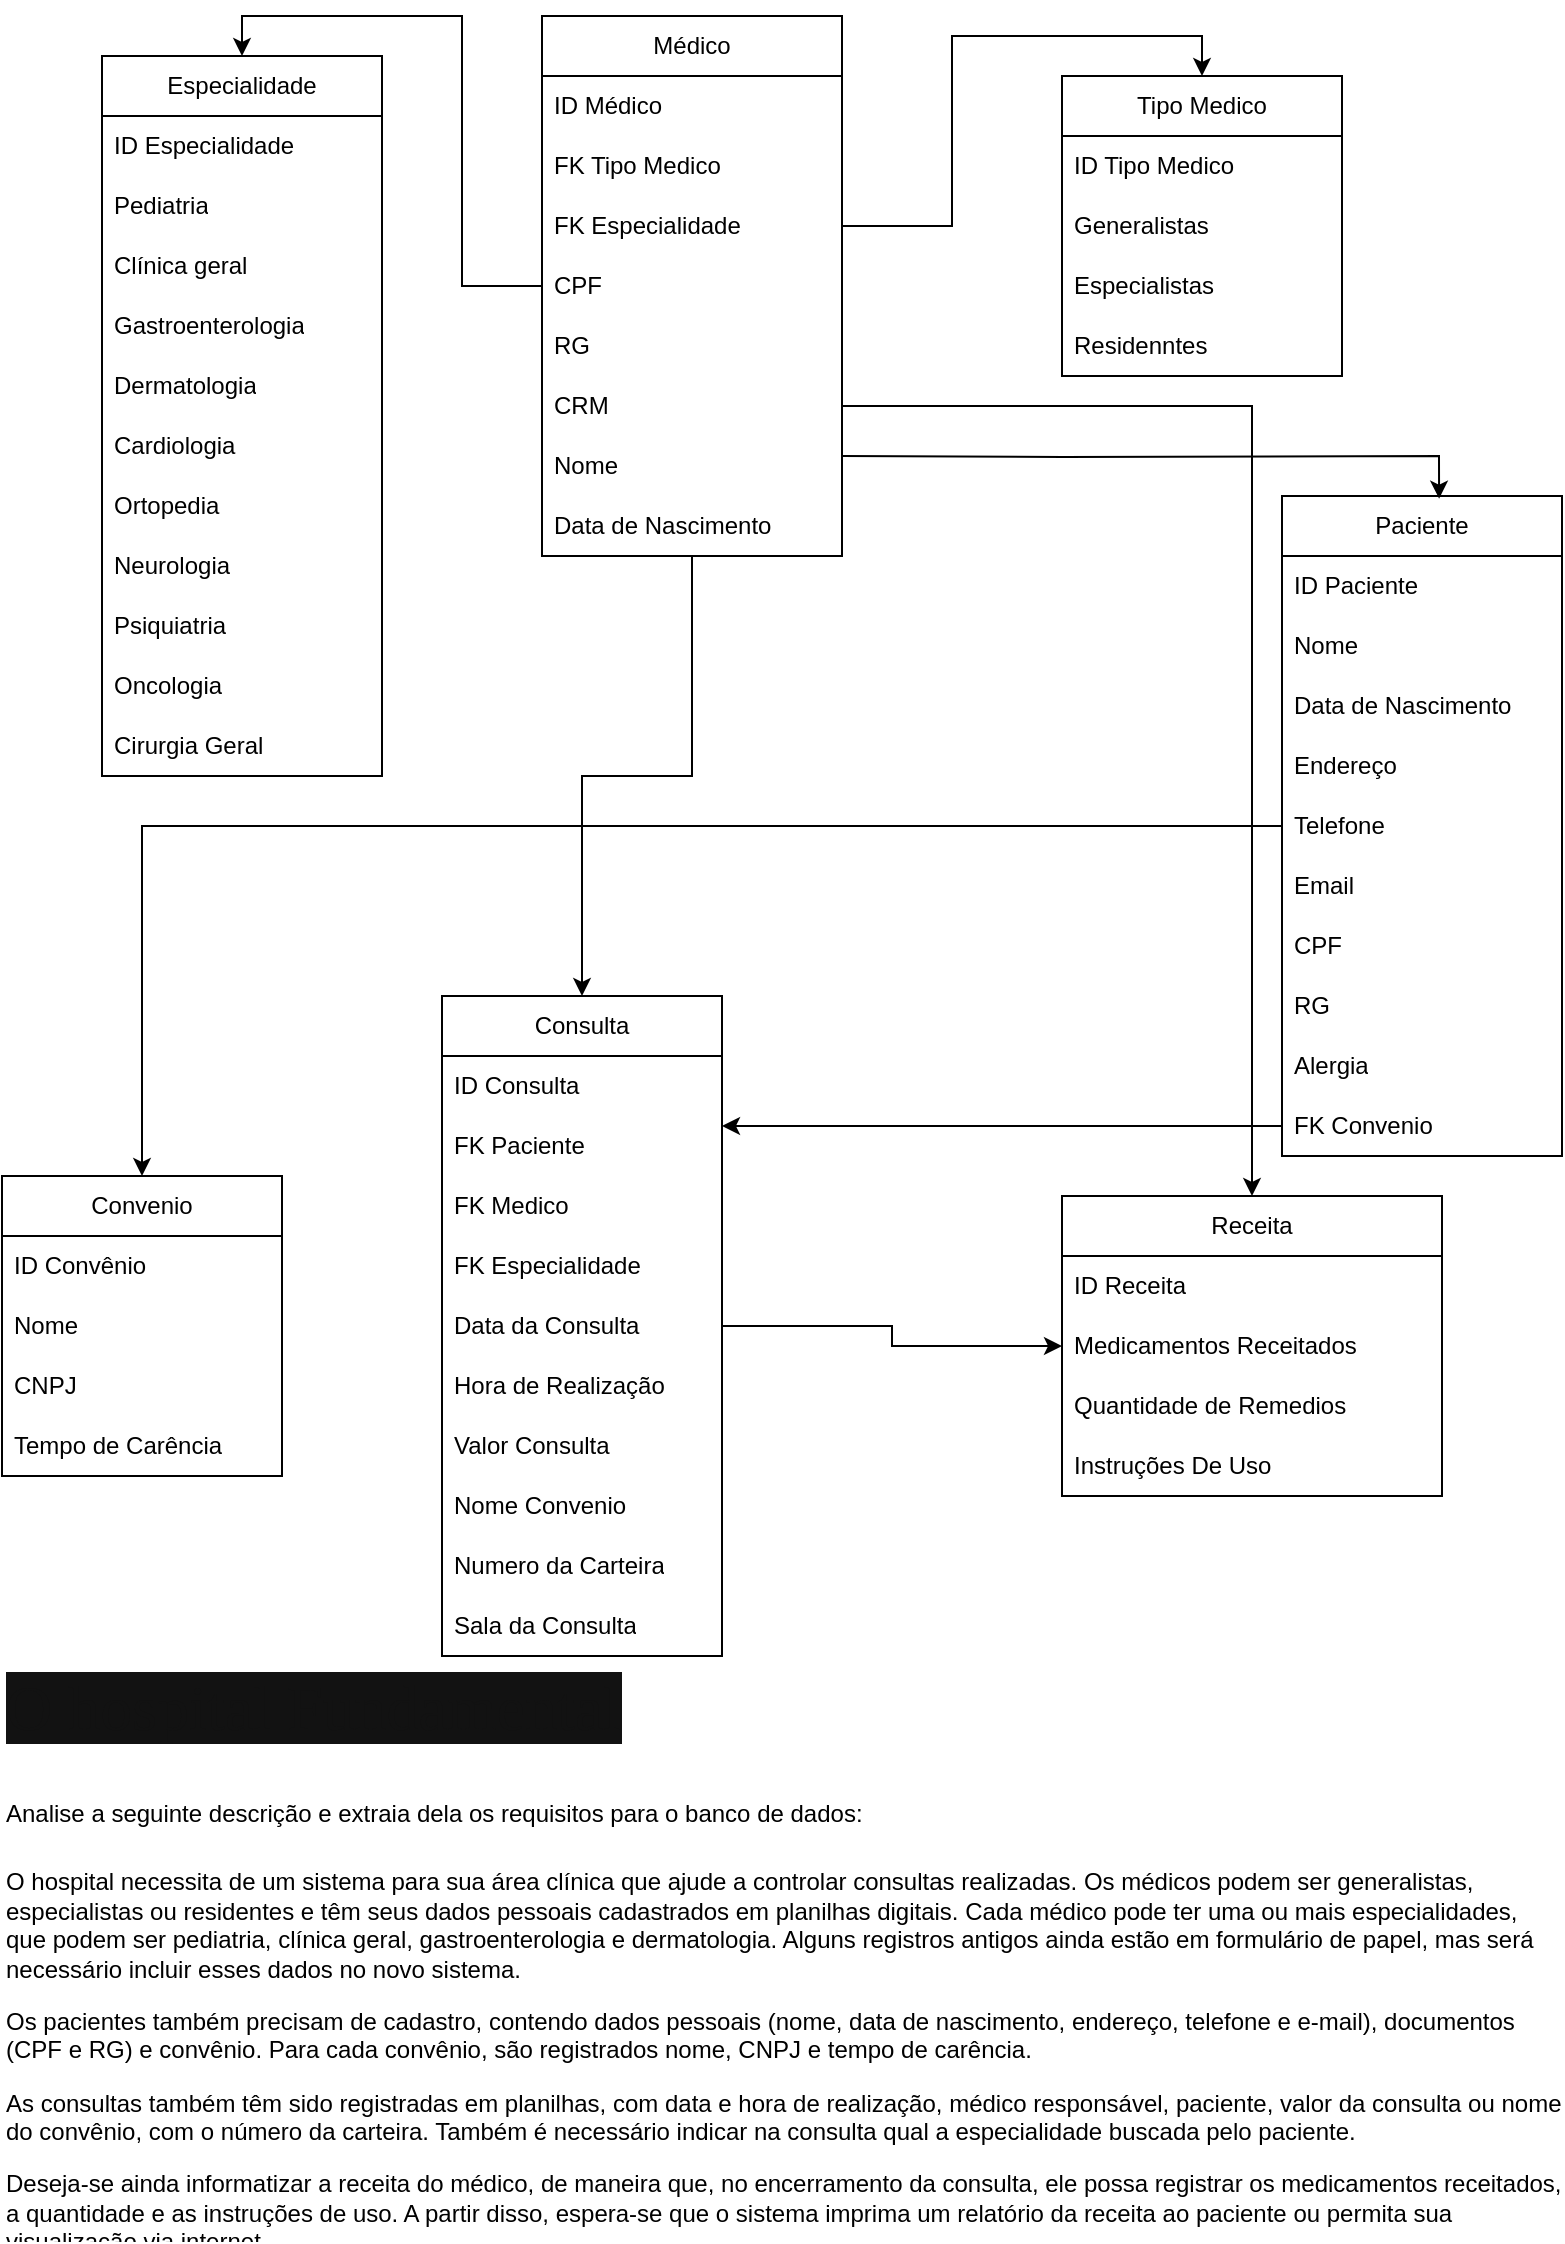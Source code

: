 <mxfile version="26.2.14">
  <diagram id="C5RBs43oDa-KdzZeNtuy" name="Page-1">
    <mxGraphModel dx="1154" dy="663" grid="1" gridSize="10" guides="1" tooltips="1" connect="1" arrows="1" fold="1" page="1" pageScale="1" pageWidth="827" pageHeight="1169" math="0" shadow="0">
      <root>
        <mxCell id="WIyWlLk6GJQsqaUBKTNV-0" />
        <mxCell id="WIyWlLk6GJQsqaUBKTNV-1" parent="WIyWlLk6GJQsqaUBKTNV-0" />
        <mxCell id="vYrn_LqcB6N78XJErvun-64" style="edgeStyle=orthogonalEdgeStyle;rounded=0;orthogonalLoop=1;jettySize=auto;html=1;entryX=0.5;entryY=0;entryDx=0;entryDy=0;" edge="1" parent="WIyWlLk6GJQsqaUBKTNV-1" source="vYrn_LqcB6N78XJErvun-0" target="vYrn_LqcB6N78XJErvun-4">
          <mxGeometry relative="1" as="geometry" />
        </mxCell>
        <mxCell id="vYrn_LqcB6N78XJErvun-78" style="edgeStyle=orthogonalEdgeStyle;rounded=0;orthogonalLoop=1;jettySize=auto;html=1;" edge="1" parent="WIyWlLk6GJQsqaUBKTNV-1" source="vYrn_LqcB6N78XJErvun-0" target="vYrn_LqcB6N78XJErvun-22">
          <mxGeometry relative="1" as="geometry" />
        </mxCell>
        <mxCell id="vYrn_LqcB6N78XJErvun-0" value="Médico" style="swimlane;fontStyle=0;childLayout=stackLayout;horizontal=1;startSize=30;horizontalStack=0;resizeParent=1;resizeParentMax=0;resizeLast=0;collapsible=1;marginBottom=0;whiteSpace=wrap;html=1;" vertex="1" parent="WIyWlLk6GJQsqaUBKTNV-1">
          <mxGeometry x="290" y="30" width="150" height="270" as="geometry">
            <mxRectangle x="300" y="220" width="90" height="30" as="alternateBounds" />
          </mxGeometry>
        </mxCell>
        <mxCell id="vYrn_LqcB6N78XJErvun-45" value="ID Médico" style="text;strokeColor=none;fillColor=none;align=left;verticalAlign=middle;spacingLeft=4;spacingRight=4;overflow=hidden;points=[[0,0.5],[1,0.5]];portConstraint=eastwest;rotatable=0;whiteSpace=wrap;html=1;" vertex="1" parent="vYrn_LqcB6N78XJErvun-0">
          <mxGeometry y="30" width="150" height="30" as="geometry" />
        </mxCell>
        <mxCell id="vYrn_LqcB6N78XJErvun-1" value="FK Tipo Medico" style="text;strokeColor=none;fillColor=none;align=left;verticalAlign=middle;spacingLeft=4;spacingRight=4;overflow=hidden;points=[[0,0.5],[1,0.5]];portConstraint=eastwest;rotatable=0;whiteSpace=wrap;html=1;fontColor=light-dark(#000000,#FFFFFF);" vertex="1" parent="vYrn_LqcB6N78XJErvun-0">
          <mxGeometry y="60" width="150" height="30" as="geometry" />
        </mxCell>
        <mxCell id="vYrn_LqcB6N78XJErvun-54" value="FK Especialidade" style="text;strokeColor=none;fillColor=none;align=left;verticalAlign=middle;spacingLeft=4;spacingRight=4;overflow=hidden;points=[[0,0.5],[1,0.5]];portConstraint=eastwest;rotatable=0;whiteSpace=wrap;html=1;" vertex="1" parent="vYrn_LqcB6N78XJErvun-0">
          <mxGeometry y="90" width="150" height="30" as="geometry" />
        </mxCell>
        <mxCell id="vYrn_LqcB6N78XJErvun-50" value="CPF" style="text;strokeColor=none;fillColor=none;align=left;verticalAlign=middle;spacingLeft=4;spacingRight=4;overflow=hidden;points=[[0,0.5],[1,0.5]];portConstraint=eastwest;rotatable=0;whiteSpace=wrap;html=1;" vertex="1" parent="vYrn_LqcB6N78XJErvun-0">
          <mxGeometry y="120" width="150" height="30" as="geometry" />
        </mxCell>
        <mxCell id="vYrn_LqcB6N78XJErvun-51" value="RG" style="text;strokeColor=none;fillColor=none;align=left;verticalAlign=middle;spacingLeft=4;spacingRight=4;overflow=hidden;points=[[0,0.5],[1,0.5]];portConstraint=eastwest;rotatable=0;whiteSpace=wrap;html=1;" vertex="1" parent="vYrn_LqcB6N78XJErvun-0">
          <mxGeometry y="150" width="150" height="30" as="geometry" />
        </mxCell>
        <mxCell id="vYrn_LqcB6N78XJErvun-52" value="CRM" style="text;strokeColor=none;fillColor=none;align=left;verticalAlign=middle;spacingLeft=4;spacingRight=4;overflow=hidden;points=[[0,0.5],[1,0.5]];portConstraint=eastwest;rotatable=0;whiteSpace=wrap;html=1;" vertex="1" parent="vYrn_LqcB6N78XJErvun-0">
          <mxGeometry y="180" width="150" height="30" as="geometry" />
        </mxCell>
        <mxCell id="vYrn_LqcB6N78XJErvun-63" value="Nome" style="text;strokeColor=none;fillColor=none;align=left;verticalAlign=middle;spacingLeft=4;spacingRight=4;overflow=hidden;points=[[0,0.5],[1,0.5]];portConstraint=eastwest;rotatable=0;whiteSpace=wrap;html=1;" vertex="1" parent="vYrn_LqcB6N78XJErvun-0">
          <mxGeometry y="210" width="150" height="30" as="geometry" />
        </mxCell>
        <mxCell id="vYrn_LqcB6N78XJErvun-62" value="Data de Nascimento" style="text;strokeColor=none;fillColor=none;align=left;verticalAlign=middle;spacingLeft=4;spacingRight=4;overflow=hidden;points=[[0,0.5],[1,0.5]];portConstraint=eastwest;rotatable=0;whiteSpace=wrap;html=1;" vertex="1" parent="vYrn_LqcB6N78XJErvun-0">
          <mxGeometry y="240" width="150" height="30" as="geometry" />
        </mxCell>
        <mxCell id="vYrn_LqcB6N78XJErvun-4" value="Especialidade" style="swimlane;fontStyle=0;childLayout=stackLayout;horizontal=1;startSize=30;horizontalStack=0;resizeParent=1;resizeParentMax=0;resizeLast=0;collapsible=1;marginBottom=0;whiteSpace=wrap;html=1;" vertex="1" parent="WIyWlLk6GJQsqaUBKTNV-1">
          <mxGeometry x="70" y="50" width="140" height="360" as="geometry" />
        </mxCell>
        <mxCell id="vYrn_LqcB6N78XJErvun-44" value="ID Especialidade" style="text;strokeColor=none;fillColor=none;align=left;verticalAlign=middle;spacingLeft=4;spacingRight=4;overflow=hidden;points=[[0,0.5],[1,0.5]];portConstraint=eastwest;rotatable=0;whiteSpace=wrap;html=1;" vertex="1" parent="vYrn_LqcB6N78XJErvun-4">
          <mxGeometry y="30" width="140" height="30" as="geometry" />
        </mxCell>
        <mxCell id="vYrn_LqcB6N78XJErvun-5" value="Pediatria" style="text;strokeColor=none;fillColor=none;align=left;verticalAlign=middle;spacingLeft=4;spacingRight=4;overflow=hidden;points=[[0,0.5],[1,0.5]];portConstraint=eastwest;rotatable=0;whiteSpace=wrap;html=1;" vertex="1" parent="vYrn_LqcB6N78XJErvun-4">
          <mxGeometry y="60" width="140" height="30" as="geometry" />
        </mxCell>
        <mxCell id="vYrn_LqcB6N78XJErvun-6" value="Clínica geral" style="text;strokeColor=none;fillColor=none;align=left;verticalAlign=middle;spacingLeft=4;spacingRight=4;overflow=hidden;points=[[0,0.5],[1,0.5]];portConstraint=eastwest;rotatable=0;whiteSpace=wrap;html=1;" vertex="1" parent="vYrn_LqcB6N78XJErvun-4">
          <mxGeometry y="90" width="140" height="30" as="geometry" />
        </mxCell>
        <mxCell id="vYrn_LqcB6N78XJErvun-7" value="Gastroenterologia" style="text;strokeColor=none;fillColor=none;align=left;verticalAlign=middle;spacingLeft=4;spacingRight=4;overflow=hidden;points=[[0,0.5],[1,0.5]];portConstraint=eastwest;rotatable=0;whiteSpace=wrap;html=1;" vertex="1" parent="vYrn_LqcB6N78XJErvun-4">
          <mxGeometry y="120" width="140" height="30" as="geometry" />
        </mxCell>
        <mxCell id="vYrn_LqcB6N78XJErvun-8" value="Dermatologia" style="text;strokeColor=none;fillColor=none;align=left;verticalAlign=middle;spacingLeft=4;spacingRight=4;overflow=hidden;points=[[0,0.5],[1,0.5]];portConstraint=eastwest;rotatable=0;whiteSpace=wrap;html=1;" vertex="1" parent="vYrn_LqcB6N78XJErvun-4">
          <mxGeometry y="150" width="140" height="30" as="geometry" />
        </mxCell>
        <mxCell id="vYrn_LqcB6N78XJErvun-65" value="Cardiologia" style="text;strokeColor=none;fillColor=none;align=left;verticalAlign=middle;spacingLeft=4;spacingRight=4;overflow=hidden;points=[[0,0.5],[1,0.5]];portConstraint=eastwest;rotatable=0;whiteSpace=wrap;html=1;" vertex="1" parent="vYrn_LqcB6N78XJErvun-4">
          <mxGeometry y="180" width="140" height="30" as="geometry" />
        </mxCell>
        <mxCell id="vYrn_LqcB6N78XJErvun-66" value="Ortopedia" style="text;strokeColor=none;fillColor=none;align=left;verticalAlign=middle;spacingLeft=4;spacingRight=4;overflow=hidden;points=[[0,0.5],[1,0.5]];portConstraint=eastwest;rotatable=0;whiteSpace=wrap;html=1;" vertex="1" parent="vYrn_LqcB6N78XJErvun-4">
          <mxGeometry y="210" width="140" height="30" as="geometry" />
        </mxCell>
        <mxCell id="vYrn_LqcB6N78XJErvun-67" value="Neurologia" style="text;strokeColor=none;fillColor=none;align=left;verticalAlign=middle;spacingLeft=4;spacingRight=4;overflow=hidden;points=[[0,0.5],[1,0.5]];portConstraint=eastwest;rotatable=0;whiteSpace=wrap;html=1;" vertex="1" parent="vYrn_LqcB6N78XJErvun-4">
          <mxGeometry y="240" width="140" height="30" as="geometry" />
        </mxCell>
        <mxCell id="vYrn_LqcB6N78XJErvun-68" value="Psiquiatria" style="text;strokeColor=none;fillColor=none;align=left;verticalAlign=middle;spacingLeft=4;spacingRight=4;overflow=hidden;points=[[0,0.5],[1,0.5]];portConstraint=eastwest;rotatable=0;whiteSpace=wrap;html=1;" vertex="1" parent="vYrn_LqcB6N78XJErvun-4">
          <mxGeometry y="270" width="140" height="30" as="geometry" />
        </mxCell>
        <mxCell id="vYrn_LqcB6N78XJErvun-69" value="Oncologia" style="text;strokeColor=none;fillColor=none;align=left;verticalAlign=middle;spacingLeft=4;spacingRight=4;overflow=hidden;points=[[0,0.5],[1,0.5]];portConstraint=eastwest;rotatable=0;whiteSpace=wrap;html=1;" vertex="1" parent="vYrn_LqcB6N78XJErvun-4">
          <mxGeometry y="300" width="140" height="30" as="geometry" />
        </mxCell>
        <mxCell id="vYrn_LqcB6N78XJErvun-70" value="Cirurgia Geral" style="text;strokeColor=none;fillColor=none;align=left;verticalAlign=middle;spacingLeft=4;spacingRight=4;overflow=hidden;points=[[0,0.5],[1,0.5]];portConstraint=eastwest;rotatable=0;whiteSpace=wrap;html=1;" vertex="1" parent="vYrn_LqcB6N78XJErvun-4">
          <mxGeometry y="330" width="140" height="30" as="geometry" />
        </mxCell>
        <mxCell id="vYrn_LqcB6N78XJErvun-42" style="edgeStyle=orthogonalEdgeStyle;rounded=0;orthogonalLoop=1;jettySize=auto;html=1;exitX=0;exitY=0.5;exitDx=0;exitDy=0;" edge="1" parent="WIyWlLk6GJQsqaUBKTNV-1" source="vYrn_LqcB6N78XJErvun-40" target="vYrn_LqcB6N78XJErvun-22">
          <mxGeometry relative="1" as="geometry">
            <mxPoint x="735.0" y="584.5" as="sourcePoint" />
            <mxPoint x="440" y="804.5" as="targetPoint" />
            <Array as="points">
              <mxPoint x="320" y="585" />
              <mxPoint x="320" y="685" />
            </Array>
          </mxGeometry>
        </mxCell>
        <mxCell id="vYrn_LqcB6N78XJErvun-10" value="Paciente" style="swimlane;fontStyle=0;childLayout=stackLayout;horizontal=1;startSize=30;horizontalStack=0;resizeParent=1;resizeParentMax=0;resizeLast=0;collapsible=1;marginBottom=0;whiteSpace=wrap;html=1;" vertex="1" parent="WIyWlLk6GJQsqaUBKTNV-1">
          <mxGeometry x="660" y="270" width="140" height="330" as="geometry" />
        </mxCell>
        <mxCell id="vYrn_LqcB6N78XJErvun-46" value="ID Paciente" style="text;strokeColor=none;fillColor=none;align=left;verticalAlign=middle;spacingLeft=4;spacingRight=4;overflow=hidden;points=[[0,0.5],[1,0.5]];portConstraint=eastwest;rotatable=0;whiteSpace=wrap;html=1;" vertex="1" parent="vYrn_LqcB6N78XJErvun-10">
          <mxGeometry y="30" width="140" height="30" as="geometry" />
        </mxCell>
        <mxCell id="vYrn_LqcB6N78XJErvun-11" value="Nome" style="text;strokeColor=none;fillColor=none;align=left;verticalAlign=middle;spacingLeft=4;spacingRight=4;overflow=hidden;points=[[0,0.5],[1,0.5]];portConstraint=eastwest;rotatable=0;whiteSpace=wrap;html=1;" vertex="1" parent="vYrn_LqcB6N78XJErvun-10">
          <mxGeometry y="60" width="140" height="30" as="geometry" />
        </mxCell>
        <mxCell id="vYrn_LqcB6N78XJErvun-12" value="Data de Nascimento" style="text;strokeColor=none;fillColor=none;align=left;verticalAlign=middle;spacingLeft=4;spacingRight=4;overflow=hidden;points=[[0,0.5],[1,0.5]];portConstraint=eastwest;rotatable=0;whiteSpace=wrap;html=1;" vertex="1" parent="vYrn_LqcB6N78XJErvun-10">
          <mxGeometry y="90" width="140" height="30" as="geometry" />
        </mxCell>
        <mxCell id="vYrn_LqcB6N78XJErvun-14" value="Endereço" style="text;strokeColor=none;fillColor=none;align=left;verticalAlign=middle;spacingLeft=4;spacingRight=4;overflow=hidden;points=[[0,0.5],[1,0.5]];portConstraint=eastwest;rotatable=0;whiteSpace=wrap;html=1;" vertex="1" parent="vYrn_LqcB6N78XJErvun-10">
          <mxGeometry y="120" width="140" height="30" as="geometry" />
        </mxCell>
        <mxCell id="vYrn_LqcB6N78XJErvun-15" value="Telefone" style="text;strokeColor=none;fillColor=none;align=left;verticalAlign=middle;spacingLeft=4;spacingRight=4;overflow=hidden;points=[[0,0.5],[1,0.5]];portConstraint=eastwest;rotatable=0;whiteSpace=wrap;html=1;" vertex="1" parent="vYrn_LqcB6N78XJErvun-10">
          <mxGeometry y="150" width="140" height="30" as="geometry" />
        </mxCell>
        <mxCell id="vYrn_LqcB6N78XJErvun-39" value="Email" style="text;strokeColor=none;fillColor=none;align=left;verticalAlign=middle;spacingLeft=4;spacingRight=4;overflow=hidden;points=[[0,0.5],[1,0.5]];portConstraint=eastwest;rotatable=0;whiteSpace=wrap;html=1;" vertex="1" parent="vYrn_LqcB6N78XJErvun-10">
          <mxGeometry y="180" width="140" height="30" as="geometry" />
        </mxCell>
        <mxCell id="vYrn_LqcB6N78XJErvun-16" value="CPF" style="text;strokeColor=none;fillColor=none;align=left;verticalAlign=middle;spacingLeft=4;spacingRight=4;overflow=hidden;points=[[0,0.5],[1,0.5]];portConstraint=eastwest;rotatable=0;whiteSpace=wrap;html=1;" vertex="1" parent="vYrn_LqcB6N78XJErvun-10">
          <mxGeometry y="210" width="140" height="30" as="geometry" />
        </mxCell>
        <mxCell id="vYrn_LqcB6N78XJErvun-17" value="RG" style="text;strokeColor=none;fillColor=none;align=left;verticalAlign=middle;spacingLeft=4;spacingRight=4;overflow=hidden;points=[[0,0.5],[1,0.5]];portConstraint=eastwest;rotatable=0;whiteSpace=wrap;html=1;" vertex="1" parent="vYrn_LqcB6N78XJErvun-10">
          <mxGeometry y="240" width="140" height="30" as="geometry" />
        </mxCell>
        <mxCell id="vYrn_LqcB6N78XJErvun-76" value="Alergia" style="text;strokeColor=none;fillColor=none;align=left;verticalAlign=middle;spacingLeft=4;spacingRight=4;overflow=hidden;points=[[0,0.5],[1,0.5]];portConstraint=eastwest;rotatable=0;whiteSpace=wrap;html=1;" vertex="1" parent="vYrn_LqcB6N78XJErvun-10">
          <mxGeometry y="270" width="140" height="30" as="geometry" />
        </mxCell>
        <mxCell id="vYrn_LqcB6N78XJErvun-40" value="FK Convenio" style="text;strokeColor=none;fillColor=none;align=left;verticalAlign=middle;spacingLeft=4;spacingRight=4;overflow=hidden;points=[[0,0.5],[1,0.5]];portConstraint=eastwest;rotatable=0;whiteSpace=wrap;html=1;" vertex="1" parent="vYrn_LqcB6N78XJErvun-10">
          <mxGeometry y="300" width="140" height="30" as="geometry" />
        </mxCell>
        <mxCell id="vYrn_LqcB6N78XJErvun-18" value="Convenio" style="swimlane;fontStyle=0;childLayout=stackLayout;horizontal=1;startSize=30;horizontalStack=0;resizeParent=1;resizeParentMax=0;resizeLast=0;collapsible=1;marginBottom=0;whiteSpace=wrap;html=1;" vertex="1" parent="WIyWlLk6GJQsqaUBKTNV-1">
          <mxGeometry x="20" y="610" width="140" height="150" as="geometry" />
        </mxCell>
        <mxCell id="vYrn_LqcB6N78XJErvun-47" value="ID Convênio" style="text;strokeColor=none;fillColor=none;align=left;verticalAlign=middle;spacingLeft=4;spacingRight=4;overflow=hidden;points=[[0,0.5],[1,0.5]];portConstraint=eastwest;rotatable=0;whiteSpace=wrap;html=1;" vertex="1" parent="vYrn_LqcB6N78XJErvun-18">
          <mxGeometry y="30" width="140" height="30" as="geometry" />
        </mxCell>
        <mxCell id="vYrn_LqcB6N78XJErvun-19" value="Nome" style="text;strokeColor=none;fillColor=none;align=left;verticalAlign=middle;spacingLeft=4;spacingRight=4;overflow=hidden;points=[[0,0.5],[1,0.5]];portConstraint=eastwest;rotatable=0;whiteSpace=wrap;html=1;" vertex="1" parent="vYrn_LqcB6N78XJErvun-18">
          <mxGeometry y="60" width="140" height="30" as="geometry" />
        </mxCell>
        <mxCell id="vYrn_LqcB6N78XJErvun-20" value="CNPJ" style="text;strokeColor=none;fillColor=none;align=left;verticalAlign=middle;spacingLeft=4;spacingRight=4;overflow=hidden;points=[[0,0.5],[1,0.5]];portConstraint=eastwest;rotatable=0;whiteSpace=wrap;html=1;" vertex="1" parent="vYrn_LqcB6N78XJErvun-18">
          <mxGeometry y="90" width="140" height="30" as="geometry" />
        </mxCell>
        <mxCell id="vYrn_LqcB6N78XJErvun-21" value="Tempo de Carência" style="text;strokeColor=none;fillColor=none;align=left;verticalAlign=middle;spacingLeft=4;spacingRight=4;overflow=hidden;points=[[0,0.5],[1,0.5]];portConstraint=eastwest;rotatable=0;whiteSpace=wrap;html=1;" vertex="1" parent="vYrn_LqcB6N78XJErvun-18">
          <mxGeometry y="120" width="140" height="30" as="geometry" />
        </mxCell>
        <mxCell id="vYrn_LqcB6N78XJErvun-43" style="edgeStyle=orthogonalEdgeStyle;rounded=0;orthogonalLoop=1;jettySize=auto;html=1;" edge="1" parent="WIyWlLk6GJQsqaUBKTNV-1" source="vYrn_LqcB6N78XJErvun-22" target="vYrn_LqcB6N78XJErvun-32">
          <mxGeometry relative="1" as="geometry" />
        </mxCell>
        <mxCell id="vYrn_LqcB6N78XJErvun-22" value="Consulta" style="swimlane;fontStyle=0;childLayout=stackLayout;horizontal=1;startSize=30;horizontalStack=0;resizeParent=1;resizeParentMax=0;resizeLast=0;collapsible=1;marginBottom=0;whiteSpace=wrap;html=1;" vertex="1" parent="WIyWlLk6GJQsqaUBKTNV-1">
          <mxGeometry x="240" y="520" width="140" height="330" as="geometry" />
        </mxCell>
        <mxCell id="vYrn_LqcB6N78XJErvun-48" value="ID Consulta" style="text;strokeColor=none;fillColor=none;align=left;verticalAlign=middle;spacingLeft=4;spacingRight=4;overflow=hidden;points=[[0,0.5],[1,0.5]];portConstraint=eastwest;rotatable=0;whiteSpace=wrap;html=1;" vertex="1" parent="vYrn_LqcB6N78XJErvun-22">
          <mxGeometry y="30" width="140" height="30" as="geometry" />
        </mxCell>
        <mxCell id="vYrn_LqcB6N78XJErvun-26" value="FK Paciente" style="text;strokeColor=none;fillColor=none;align=left;verticalAlign=middle;spacingLeft=4;spacingRight=4;overflow=hidden;points=[[0,0.5],[1,0.5]];portConstraint=eastwest;rotatable=0;whiteSpace=wrap;html=1;" vertex="1" parent="vYrn_LqcB6N78XJErvun-22">
          <mxGeometry y="60" width="140" height="30" as="geometry" />
        </mxCell>
        <mxCell id="vYrn_LqcB6N78XJErvun-25" value="FK Medico" style="text;strokeColor=none;fillColor=none;align=left;verticalAlign=middle;spacingLeft=4;spacingRight=4;overflow=hidden;points=[[0,0.5],[1,0.5]];portConstraint=eastwest;rotatable=0;whiteSpace=wrap;html=1;" vertex="1" parent="vYrn_LqcB6N78XJErvun-22">
          <mxGeometry y="90" width="140" height="30" as="geometry" />
        </mxCell>
        <mxCell id="vYrn_LqcB6N78XJErvun-30" value="FK Especialidade" style="text;strokeColor=none;fillColor=none;align=left;verticalAlign=middle;spacingLeft=4;spacingRight=4;overflow=hidden;points=[[0,0.5],[1,0.5]];portConstraint=eastwest;rotatable=0;whiteSpace=wrap;html=1;" vertex="1" parent="vYrn_LqcB6N78XJErvun-22">
          <mxGeometry y="120" width="140" height="30" as="geometry" />
        </mxCell>
        <mxCell id="vYrn_LqcB6N78XJErvun-23" value="Data da Consulta" style="text;strokeColor=none;fillColor=none;align=left;verticalAlign=middle;spacingLeft=4;spacingRight=4;overflow=hidden;points=[[0,0.5],[1,0.5]];portConstraint=eastwest;rotatable=0;whiteSpace=wrap;html=1;" vertex="1" parent="vYrn_LqcB6N78XJErvun-22">
          <mxGeometry y="150" width="140" height="30" as="geometry" />
        </mxCell>
        <mxCell id="vYrn_LqcB6N78XJErvun-24" value="Hora de Realização" style="text;strokeColor=none;fillColor=none;align=left;verticalAlign=middle;spacingLeft=4;spacingRight=4;overflow=hidden;points=[[0,0.5],[1,0.5]];portConstraint=eastwest;rotatable=0;whiteSpace=wrap;html=1;" vertex="1" parent="vYrn_LqcB6N78XJErvun-22">
          <mxGeometry y="180" width="140" height="30" as="geometry" />
        </mxCell>
        <mxCell id="vYrn_LqcB6N78XJErvun-27" value="Valor Consulta" style="text;strokeColor=none;fillColor=none;align=left;verticalAlign=middle;spacingLeft=4;spacingRight=4;overflow=hidden;points=[[0,0.5],[1,0.5]];portConstraint=eastwest;rotatable=0;whiteSpace=wrap;html=1;" vertex="1" parent="vYrn_LqcB6N78XJErvun-22">
          <mxGeometry y="210" width="140" height="30" as="geometry" />
        </mxCell>
        <mxCell id="vYrn_LqcB6N78XJErvun-28" value="Nome Convenio&amp;nbsp;" style="text;strokeColor=none;fillColor=none;align=left;verticalAlign=middle;spacingLeft=4;spacingRight=4;overflow=hidden;points=[[0,0.5],[1,0.5]];portConstraint=eastwest;rotatable=0;whiteSpace=wrap;html=1;" vertex="1" parent="vYrn_LqcB6N78XJErvun-22">
          <mxGeometry y="240" width="140" height="30" as="geometry" />
        </mxCell>
        <mxCell id="vYrn_LqcB6N78XJErvun-29" value="Numero da Carteira" style="text;strokeColor=none;fillColor=none;align=left;verticalAlign=middle;spacingLeft=4;spacingRight=4;overflow=hidden;points=[[0,0.5],[1,0.5]];portConstraint=eastwest;rotatable=0;whiteSpace=wrap;html=1;" vertex="1" parent="vYrn_LqcB6N78XJErvun-22">
          <mxGeometry y="270" width="140" height="30" as="geometry" />
        </mxCell>
        <mxCell id="vYrn_LqcB6N78XJErvun-77" value="Sala da Consulta" style="text;strokeColor=none;fillColor=none;align=left;verticalAlign=middle;spacingLeft=4;spacingRight=4;overflow=hidden;points=[[0,0.5],[1,0.5]];portConstraint=eastwest;rotatable=0;whiteSpace=wrap;html=1;" vertex="1" parent="vYrn_LqcB6N78XJErvun-22">
          <mxGeometry y="300" width="140" height="30" as="geometry" />
        </mxCell>
        <mxCell id="vYrn_LqcB6N78XJErvun-32" value="Receita" style="swimlane;fontStyle=0;childLayout=stackLayout;horizontal=1;startSize=30;horizontalStack=0;resizeParent=1;resizeParentMax=0;resizeLast=0;collapsible=1;marginBottom=0;whiteSpace=wrap;html=1;" vertex="1" parent="WIyWlLk6GJQsqaUBKTNV-1">
          <mxGeometry x="550" y="620" width="190" height="150" as="geometry" />
        </mxCell>
        <mxCell id="vYrn_LqcB6N78XJErvun-49" value="ID Receita" style="text;strokeColor=none;fillColor=none;align=left;verticalAlign=middle;spacingLeft=4;spacingRight=4;overflow=hidden;points=[[0,0.5],[1,0.5]];portConstraint=eastwest;rotatable=0;whiteSpace=wrap;html=1;" vertex="1" parent="vYrn_LqcB6N78XJErvun-32">
          <mxGeometry y="30" width="190" height="30" as="geometry" />
        </mxCell>
        <mxCell id="vYrn_LqcB6N78XJErvun-33" value="Medicamentos Receitados" style="text;strokeColor=none;fillColor=none;align=left;verticalAlign=middle;spacingLeft=4;spacingRight=4;overflow=hidden;points=[[0,0.5],[1,0.5]];portConstraint=eastwest;rotatable=0;whiteSpace=wrap;html=1;" vertex="1" parent="vYrn_LqcB6N78XJErvun-32">
          <mxGeometry y="60" width="190" height="30" as="geometry" />
        </mxCell>
        <mxCell id="vYrn_LqcB6N78XJErvun-34" value="Quantidade de Remedios" style="text;strokeColor=none;fillColor=none;align=left;verticalAlign=middle;spacingLeft=4;spacingRight=4;overflow=hidden;points=[[0,0.5],[1,0.5]];portConstraint=eastwest;rotatable=0;whiteSpace=wrap;html=1;" vertex="1" parent="vYrn_LqcB6N78XJErvun-32">
          <mxGeometry y="90" width="190" height="30" as="geometry" />
        </mxCell>
        <mxCell id="vYrn_LqcB6N78XJErvun-35" value="Instruções De Uso" style="text;strokeColor=none;fillColor=none;align=left;verticalAlign=middle;spacingLeft=4;spacingRight=4;overflow=hidden;points=[[0,0.5],[1,0.5]];portConstraint=eastwest;rotatable=0;whiteSpace=wrap;html=1;" vertex="1" parent="vYrn_LqcB6N78XJErvun-32">
          <mxGeometry y="120" width="190" height="30" as="geometry" />
        </mxCell>
        <mxCell id="vYrn_LqcB6N78XJErvun-41" style="edgeStyle=orthogonalEdgeStyle;rounded=0;orthogonalLoop=1;jettySize=auto;html=1;" edge="1" parent="WIyWlLk6GJQsqaUBKTNV-1" source="vYrn_LqcB6N78XJErvun-10" target="vYrn_LqcB6N78XJErvun-18">
          <mxGeometry relative="1" as="geometry">
            <mxPoint x="648.47" y="510" as="sourcePoint" />
            <mxPoint x="121.53" y="728.75" as="targetPoint" />
          </mxGeometry>
        </mxCell>
        <mxCell id="vYrn_LqcB6N78XJErvun-56" value="Tipo Medico" style="swimlane;fontStyle=0;childLayout=stackLayout;horizontal=1;startSize=30;horizontalStack=0;resizeParent=1;resizeParentMax=0;resizeLast=0;collapsible=1;marginBottom=0;whiteSpace=wrap;html=1;" vertex="1" parent="WIyWlLk6GJQsqaUBKTNV-1">
          <mxGeometry x="550" y="60" width="140" height="150" as="geometry" />
        </mxCell>
        <mxCell id="vYrn_LqcB6N78XJErvun-61" value="ID Tipo Medico" style="text;strokeColor=none;fillColor=none;align=left;verticalAlign=middle;spacingLeft=4;spacingRight=4;overflow=hidden;points=[[0,0.5],[1,0.5]];portConstraint=eastwest;rotatable=0;whiteSpace=wrap;html=1;" vertex="1" parent="vYrn_LqcB6N78XJErvun-56">
          <mxGeometry y="30" width="140" height="30" as="geometry" />
        </mxCell>
        <mxCell id="vYrn_LqcB6N78XJErvun-57" value="Generalistas" style="text;strokeColor=none;fillColor=none;align=left;verticalAlign=middle;spacingLeft=4;spacingRight=4;overflow=hidden;points=[[0,0.5],[1,0.5]];portConstraint=eastwest;rotatable=0;whiteSpace=wrap;html=1;" vertex="1" parent="vYrn_LqcB6N78XJErvun-56">
          <mxGeometry y="60" width="140" height="30" as="geometry" />
        </mxCell>
        <mxCell id="vYrn_LqcB6N78XJErvun-58" value="Especialistas" style="text;strokeColor=none;fillColor=none;align=left;verticalAlign=middle;spacingLeft=4;spacingRight=4;overflow=hidden;points=[[0,0.5],[1,0.5]];portConstraint=eastwest;rotatable=0;whiteSpace=wrap;html=1;" vertex="1" parent="vYrn_LqcB6N78XJErvun-56">
          <mxGeometry y="90" width="140" height="30" as="geometry" />
        </mxCell>
        <mxCell id="vYrn_LqcB6N78XJErvun-59" value="Residenntes" style="text;strokeColor=none;fillColor=none;align=left;verticalAlign=middle;spacingLeft=4;spacingRight=4;overflow=hidden;points=[[0,0.5],[1,0.5]];portConstraint=eastwest;rotatable=0;whiteSpace=wrap;html=1;" vertex="1" parent="vYrn_LqcB6N78XJErvun-56">
          <mxGeometry y="120" width="140" height="30" as="geometry" />
        </mxCell>
        <mxCell id="vYrn_LqcB6N78XJErvun-60" style="edgeStyle=orthogonalEdgeStyle;rounded=0;orthogonalLoop=1;jettySize=auto;html=1;entryX=0.5;entryY=0;entryDx=0;entryDy=0;" edge="1" parent="WIyWlLk6GJQsqaUBKTNV-1" source="vYrn_LqcB6N78XJErvun-54" target="vYrn_LqcB6N78XJErvun-56">
          <mxGeometry relative="1" as="geometry" />
        </mxCell>
        <mxCell id="vYrn_LqcB6N78XJErvun-80" style="edgeStyle=orthogonalEdgeStyle;rounded=0;orthogonalLoop=1;jettySize=auto;html=1;entryX=0.561;entryY=0.004;entryDx=0;entryDy=0;entryPerimeter=0;" edge="1" parent="WIyWlLk6GJQsqaUBKTNV-1" target="vYrn_LqcB6N78XJErvun-10">
          <mxGeometry relative="1" as="geometry">
            <mxPoint x="440" y="250" as="sourcePoint" />
            <mxPoint x="730.0" y="325" as="targetPoint" />
          </mxGeometry>
        </mxCell>
        <mxCell id="vYrn_LqcB6N78XJErvun-84" style="edgeStyle=orthogonalEdgeStyle;rounded=0;orthogonalLoop=1;jettySize=auto;html=1;" edge="1" parent="WIyWlLk6GJQsqaUBKTNV-1" source="vYrn_LqcB6N78XJErvun-52" target="vYrn_LqcB6N78XJErvun-32">
          <mxGeometry relative="1" as="geometry" />
        </mxCell>
        <mxCell id="vYrn_LqcB6N78XJErvun-85" value="&lt;h1 style=&quot;margin-top: 0px;&quot;&gt;&lt;font style=&quot;color: light-dark(rgb(18, 18, 18), rgb(153, 51, 255));&quot; face=&quot;docs-Roboto&quot;&gt;&lt;span style=&quot;font-size: 32px; font-weight: 400; background-color: rgb(18, 18, 18);&quot;&gt;O hospital Fundamental&lt;/span&gt;&lt;/font&gt;&lt;/h1&gt;&lt;h1 style=&quot;margin-top: 0px;&quot;&gt;&lt;span style=&quot;background-color: transparent; color: light-dark(rgb(0, 0, 0), rgb(255, 255, 255)); font-size: 12px; font-weight: normal;&quot;&gt;Analise a seguinte descrição e extraia dela os requisitos para o banco de dados:&lt;/span&gt;&lt;/h1&gt;&lt;p&gt;O hospital necessita de um sistema para sua área clínica que ajude a controlar consultas realizadas. Os médicos podem ser generalistas, especialistas ou residentes e têm seus dados pessoais cadastrados em planilhas digitais. Cada médico pode ter uma ou mais especialidades, que podem ser pediatria, clínica geral, gastroenterologia e dermatologia. Alguns registros antigos ainda estão em formulário de papel, mas será necessário incluir esses dados no novo sistema.&lt;/p&gt;&lt;p&gt;Os pacientes também precisam de cadastro, contendo dados pessoais (nome, data de nascimento, endereço, telefone e e-mail), documentos (CPF e RG) e convênio. Para cada convênio, são registrados nome, CNPJ e tempo de carência.&lt;/p&gt;&lt;p&gt;As consultas também têm sido registradas em planilhas, com data e hora de realização, médico responsável, paciente, valor da consulta ou nome do convênio, com o número da carteira. Também é necessário indicar na consulta qual a especialidade buscada pelo paciente.&lt;/p&gt;&lt;p&gt;Deseja-se ainda informatizar a receita do médico, de maneira que, no encerramento da consulta, ele possa registrar os medicamentos receitados, a quantidade e as instruções de uso. A partir disso, espera-se que o sistema imprima um relatório da receita ao paciente ou permita sua visualização via internet.&lt;/p&gt;" style="text;html=1;whiteSpace=wrap;overflow=hidden;rounded=0;" vertex="1" parent="WIyWlLk6GJQsqaUBKTNV-1">
          <mxGeometry x="20" y="850" width="780" height="290" as="geometry" />
        </mxCell>
      </root>
    </mxGraphModel>
  </diagram>
</mxfile>
